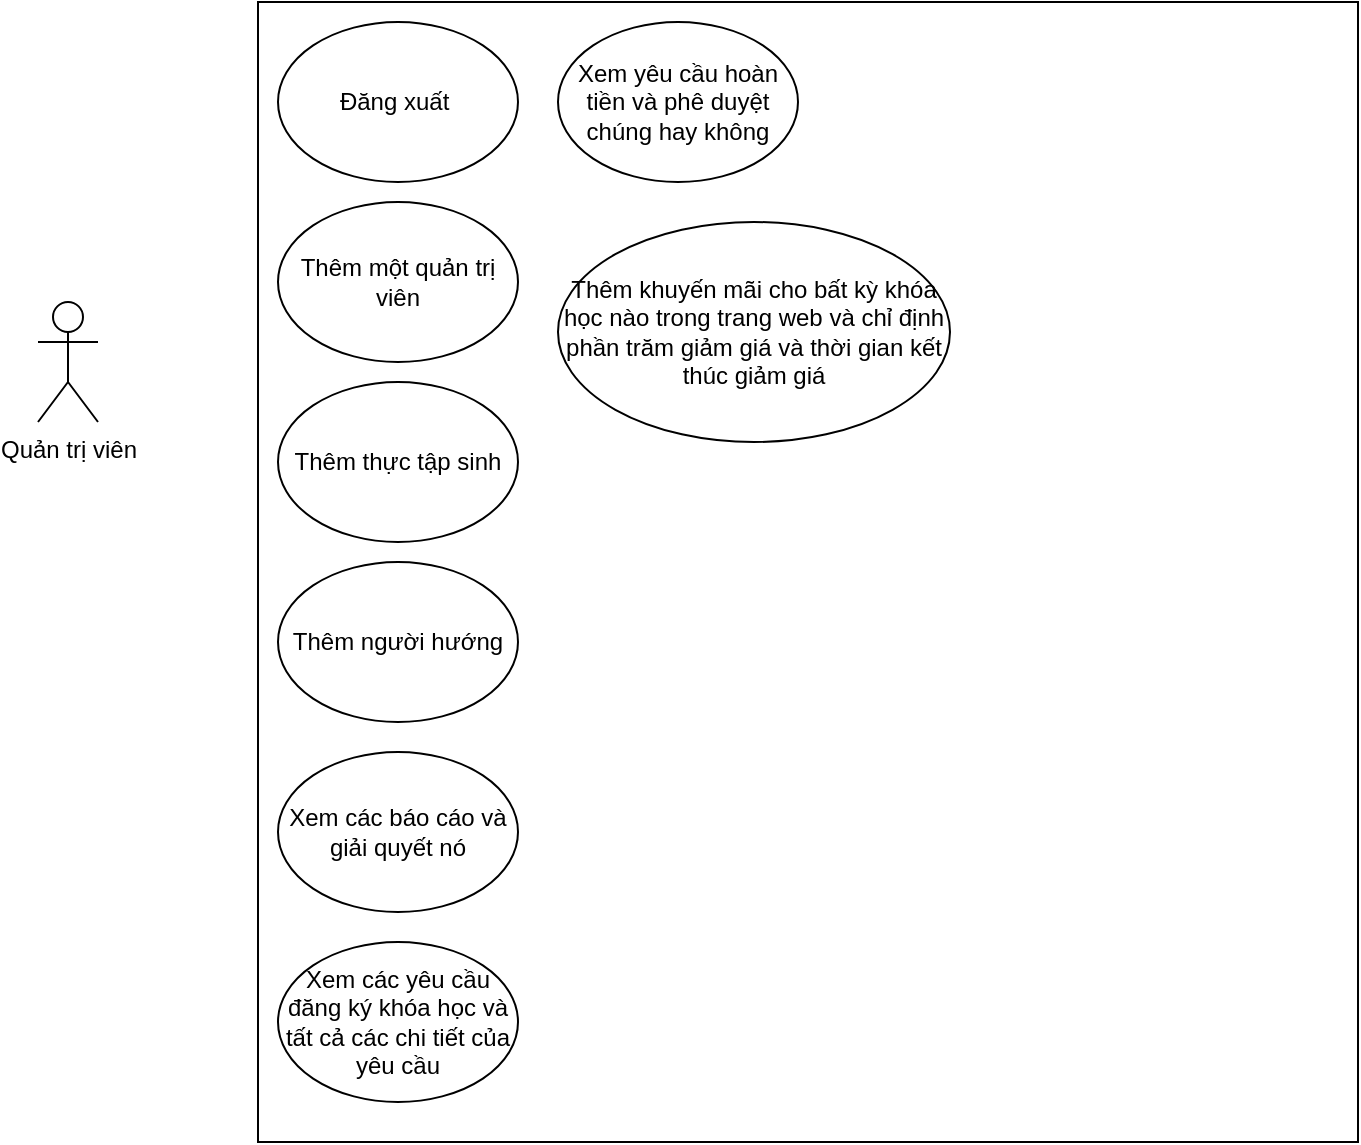 <mxfile version="20.8.5" type="device" pages="3"><diagram id="zUxTwE5YQe46cYr6WIJR" name="Quản trị viên"><mxGraphModel dx="521" dy="531" grid="1" gridSize="10" guides="1" tooltips="1" connect="1" arrows="1" fold="1" page="1" pageScale="1" pageWidth="827" pageHeight="1169" math="0" shadow="0"><root><mxCell id="0"/><mxCell id="1" parent="0"/><mxCell id="lPcXqxDYCLIU-2B_aWpd-1" value="Quản trị viên" style="shape=umlActor;verticalLabelPosition=bottom;verticalAlign=top;html=1;outlineConnect=0;" vertex="1" parent="1"><mxGeometry x="80" y="320" width="30" height="60" as="geometry"/></mxCell><mxCell id="lPcXqxDYCLIU-2B_aWpd-2" value="" style="rounded=0;whiteSpace=wrap;html=1;" vertex="1" parent="1"><mxGeometry x="190" y="170" width="550" height="570" as="geometry"/></mxCell><mxCell id="lPcXqxDYCLIU-2B_aWpd-3" value="&lt;p class=&quot;MsoNormal&quot;&gt;Đăng xuất&amp;nbsp;&lt;/p&gt;" style="ellipse;whiteSpace=wrap;html=1;" vertex="1" parent="1"><mxGeometry x="200" y="180" width="120" height="80" as="geometry"/></mxCell><mxCell id="lPcXqxDYCLIU-2B_aWpd-4" value="&lt;p class=&quot;MsoNormal&quot;&gt;Thêm một quản trị viên&lt;/p&gt;" style="ellipse;whiteSpace=wrap;html=1;" vertex="1" parent="1"><mxGeometry x="200" y="270" width="120" height="80" as="geometry"/></mxCell><mxCell id="lPcXqxDYCLIU-2B_aWpd-5" value="&lt;p class=&quot;MsoNormal&quot;&gt;Thêm thực tập sinh&lt;/p&gt;" style="ellipse;whiteSpace=wrap;html=1;" vertex="1" parent="1"><mxGeometry x="200" y="360" width="120" height="80" as="geometry"/></mxCell><mxCell id="lPcXqxDYCLIU-2B_aWpd-6" value="&lt;p class=&quot;MsoNormal&quot;&gt;Thêm người hướng&lt;/p&gt;" style="ellipse;whiteSpace=wrap;html=1;" vertex="1" parent="1"><mxGeometry x="200" y="450" width="120" height="80" as="geometry"/></mxCell><mxCell id="lPcXqxDYCLIU-2B_aWpd-7" value="&lt;p class=&quot;MsoNormal&quot;&gt;Xem các báo cáo và giải quyết nó&lt;/p&gt;" style="ellipse;whiteSpace=wrap;html=1;" vertex="1" parent="1"><mxGeometry x="200" y="545" width="120" height="80" as="geometry"/></mxCell><mxCell id="lPcXqxDYCLIU-2B_aWpd-8" value="Xem các yêu cầu đăng ký khóa học và tất cả các chi tiết của yêu cầu" style="ellipse;whiteSpace=wrap;html=1;" vertex="1" parent="1"><mxGeometry x="200" y="640" width="120" height="80" as="geometry"/></mxCell><mxCell id="lPcXqxDYCLIU-2B_aWpd-9" value="&lt;p class=&quot;MsoNormal&quot;&gt;Xem yêu cầu hoàn tiền và phê duyệt chúng hay không&lt;/p&gt;" style="ellipse;whiteSpace=wrap;html=1;" vertex="1" parent="1"><mxGeometry x="340" y="180" width="120" height="80" as="geometry"/></mxCell><mxCell id="lPcXqxDYCLIU-2B_aWpd-10" value="&lt;p class=&quot;MsoNormal&quot;&gt;Thêm khuyến mãi cho bất kỳ khóa học nào trong trang web và chỉ định phần trăm giảm giá và thời gian kết thúc giảm giá&lt;/p&gt;" style="ellipse;whiteSpace=wrap;html=1;" vertex="1" parent="1"><mxGeometry x="340" y="280" width="196" height="110" as="geometry"/></mxCell></root></mxGraphModel></diagram><diagram id="GWB9kt3HjQzUisGHYGWR" name="Khách"><mxGraphModel dx="521" dy="1700" grid="1" gridSize="10" guides="1" tooltips="1" connect="1" arrows="1" fold="1" page="1" pageScale="1" pageWidth="827" pageHeight="1169" math="0" shadow="0"><root><mxCell id="0"/><mxCell id="1" parent="0"/><mxCell id="-eyDztZELY44na9iv3MP-1" value="Khách" style="shape=umlActor;verticalLabelPosition=bottom;verticalAlign=top;html=1;outlineConnect=0;" vertex="1" parent="1"><mxGeometry x="120" y="140" width="30" height="60" as="geometry"/></mxCell><mxCell id="-eyDztZELY44na9iv3MP-2" value="" style="rounded=0;whiteSpace=wrap;html=1;" vertex="1" parent="1"><mxGeometry x="180" y="-30" width="420" height="550" as="geometry"/></mxCell><mxCell id="-eyDztZELY44na9iv3MP-3" value="&lt;p class=&quot;MsoNormal&quot;&gt;Đăng nhập&lt;/p&gt;" style="ellipse;whiteSpace=wrap;html=1;" vertex="1" parent="1"><mxGeometry x="200" y="-10" width="120" height="80" as="geometry"/></mxCell><mxCell id="-eyDztZELY44na9iv3MP-4" value="&lt;p class=&quot;MsoNormal&quot;&gt;Đăng ký&lt;/p&gt;" style="ellipse;whiteSpace=wrap;html=1;" vertex="1" parent="1"><mxGeometry x="200" y="90" width="120" height="80" as="geometry"/></mxCell></root></mxGraphModel></diagram><diagram id="S97xk3CjUiZC8Oqs7a6r" name="Trang-3"><mxGraphModel dx="521" dy="531" grid="1" gridSize="10" guides="1" tooltips="1" connect="1" arrows="1" fold="1" page="1" pageScale="1" pageWidth="827" pageHeight="1169" math="0" shadow="0"><root><mxCell id="0"/><mxCell id="1" parent="0"/></root></mxGraphModel></diagram></mxfile>